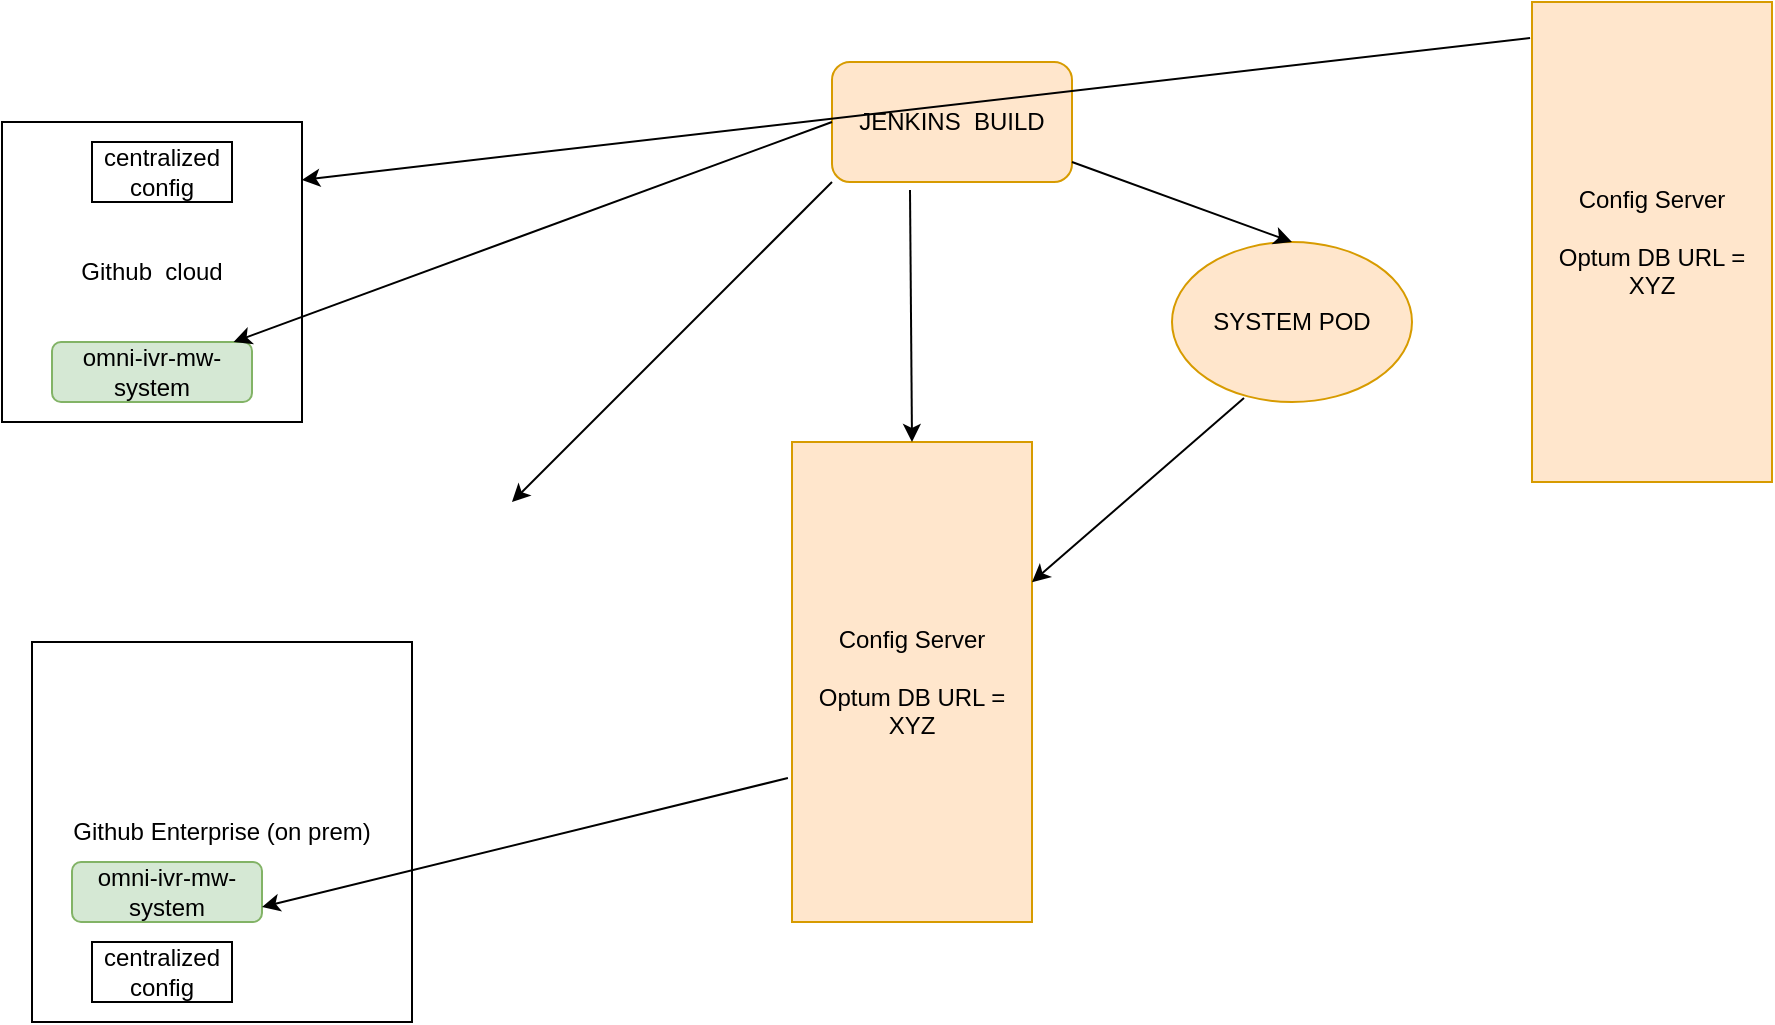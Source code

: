 <mxfile version="21.1.5" type="github">
  <diagram name="Page-1" id="VBKTgEruh5S9xeKgSnHG">
    <mxGraphModel dx="1050" dy="576" grid="1" gridSize="10" guides="1" tooltips="1" connect="1" arrows="1" fold="1" page="1" pageScale="1" pageWidth="827" pageHeight="1169" math="0" shadow="0">
      <root>
        <mxCell id="0" />
        <mxCell id="1" parent="0" />
        <mxCell id="dUjk69qwuX_pwRfW-fi6-1" value="Github&amp;nbsp; cloud" style="whiteSpace=wrap;html=1;aspect=fixed;" parent="1" vertex="1">
          <mxGeometry x="155" y="70" width="150" height="150" as="geometry" />
        </mxCell>
        <mxCell id="dUjk69qwuX_pwRfW-fi6-2" value="Github Enterprise (on prem)" style="whiteSpace=wrap;html=1;aspect=fixed;" parent="1" vertex="1">
          <mxGeometry x="170" y="330" width="190" height="190" as="geometry" />
        </mxCell>
        <mxCell id="dUjk69qwuX_pwRfW-fi6-3" value="omni-ivr-mw-system" style="rounded=1;whiteSpace=wrap;html=1;fillColor=#d5e8d4;strokeColor=#82b366;" parent="1" vertex="1">
          <mxGeometry x="180" y="180" width="100" height="30" as="geometry" />
        </mxCell>
        <mxCell id="dUjk69qwuX_pwRfW-fi6-4" value="omni-ivr-mw-system" style="rounded=1;whiteSpace=wrap;html=1;fillColor=#d5e8d4;strokeColor=#82b366;" parent="1" vertex="1">
          <mxGeometry x="190" y="440" width="95" height="30" as="geometry" />
        </mxCell>
        <mxCell id="dUjk69qwuX_pwRfW-fi6-5" value="&lt;div&gt;Config Server&lt;/div&gt;&lt;div&gt;&lt;br&gt;&lt;/div&gt;&lt;div&gt;Optum DB URL = XYZ&lt;br&gt;&lt;/div&gt;" style="rounded=0;whiteSpace=wrap;html=1;fillColor=#ffe6cc;strokeColor=#d79b00;" parent="1" vertex="1">
          <mxGeometry x="550" y="230" width="120" height="240" as="geometry" />
        </mxCell>
        <mxCell id="dUjk69qwuX_pwRfW-fi6-6" value="JENKINS&amp;nbsp; BUILD" style="rounded=1;whiteSpace=wrap;html=1;fillColor=#ffe6cc;strokeColor=#d79b00;" parent="1" vertex="1">
          <mxGeometry x="570" y="40" width="120" height="60" as="geometry" />
        </mxCell>
        <mxCell id="dUjk69qwuX_pwRfW-fi6-7" value="" style="endArrow=classic;html=1;rounded=0;exitX=0;exitY=0.5;exitDx=0;exitDy=0;" parent="1" source="dUjk69qwuX_pwRfW-fi6-6" target="dUjk69qwuX_pwRfW-fi6-3" edge="1">
          <mxGeometry width="50" height="50" relative="1" as="geometry">
            <mxPoint x="310" y="140" as="sourcePoint" />
            <mxPoint x="400" y="100" as="targetPoint" />
          </mxGeometry>
        </mxCell>
        <mxCell id="dUjk69qwuX_pwRfW-fi6-8" value="" style="endArrow=classic;html=1;rounded=0;entryX=0.5;entryY=0;entryDx=0;entryDy=0;exitX=0.325;exitY=1.067;exitDx=0;exitDy=0;exitPerimeter=0;" parent="1" source="dUjk69qwuX_pwRfW-fi6-6" target="dUjk69qwuX_pwRfW-fi6-5" edge="1">
          <mxGeometry width="50" height="50" relative="1" as="geometry">
            <mxPoint x="570" y="180" as="sourcePoint" />
            <mxPoint x="620" y="130" as="targetPoint" />
          </mxGeometry>
        </mxCell>
        <mxCell id="dUjk69qwuX_pwRfW-fi6-9" value="centralized config" style="rounded=0;whiteSpace=wrap;html=1;" parent="1" vertex="1">
          <mxGeometry x="200" y="480" width="70" height="30" as="geometry" />
        </mxCell>
        <mxCell id="dUjk69qwuX_pwRfW-fi6-10" value="" style="endArrow=classic;html=1;rounded=0;exitX=-0.017;exitY=0.7;exitDx=0;exitDy=0;exitPerimeter=0;entryX=1;entryY=0.75;entryDx=0;entryDy=0;" parent="1" source="dUjk69qwuX_pwRfW-fi6-5" target="dUjk69qwuX_pwRfW-fi6-4" edge="1">
          <mxGeometry width="50" height="50" relative="1" as="geometry">
            <mxPoint x="260" y="550" as="sourcePoint" />
            <mxPoint x="390" y="440" as="targetPoint" />
          </mxGeometry>
        </mxCell>
        <mxCell id="dUjk69qwuX_pwRfW-fi6-12" value="" style="endArrow=classic;html=1;rounded=0;exitX=0;exitY=1;exitDx=0;exitDy=0;" parent="1" source="dUjk69qwuX_pwRfW-fi6-6" edge="1">
          <mxGeometry width="50" height="50" relative="1" as="geometry">
            <mxPoint x="400" y="260" as="sourcePoint" />
            <mxPoint x="410" y="260" as="targetPoint" />
          </mxGeometry>
        </mxCell>
        <mxCell id="dUjk69qwuX_pwRfW-fi6-13" value="SYSTEM POD" style="ellipse;whiteSpace=wrap;html=1;fillColor=#ffe6cc;strokeColor=#d79b00;" parent="1" vertex="1">
          <mxGeometry x="740" y="130" width="120" height="80" as="geometry" />
        </mxCell>
        <mxCell id="dUjk69qwuX_pwRfW-fi6-14" value="" style="endArrow=classic;html=1;rounded=0;entryX=0.5;entryY=0;entryDx=0;entryDy=0;" parent="1" target="dUjk69qwuX_pwRfW-fi6-13" edge="1">
          <mxGeometry width="50" height="50" relative="1" as="geometry">
            <mxPoint x="690" y="90" as="sourcePoint" />
            <mxPoint x="740" y="40" as="targetPoint" />
          </mxGeometry>
        </mxCell>
        <mxCell id="dUjk69qwuX_pwRfW-fi6-15" value="" style="endArrow=classic;html=1;rounded=0;entryX=1;entryY=0.292;entryDx=0;entryDy=0;entryPerimeter=0;exitX=0.3;exitY=0.975;exitDx=0;exitDy=0;exitPerimeter=0;" parent="1" source="dUjk69qwuX_pwRfW-fi6-13" target="dUjk69qwuX_pwRfW-fi6-5" edge="1">
          <mxGeometry width="50" height="50" relative="1" as="geometry">
            <mxPoint x="720" y="300" as="sourcePoint" />
            <mxPoint x="770" y="250" as="targetPoint" />
          </mxGeometry>
        </mxCell>
        <mxCell id="mih49uzUed-wLv68QNSw-1" value="centralized config" style="rounded=0;whiteSpace=wrap;html=1;" vertex="1" parent="1">
          <mxGeometry x="200" y="80" width="70" height="30" as="geometry" />
        </mxCell>
        <mxCell id="mih49uzUed-wLv68QNSw-2" value="&lt;div&gt;Config Server&lt;/div&gt;&lt;div&gt;&lt;br&gt;&lt;/div&gt;&lt;div&gt;Optum DB URL = XYZ&lt;br&gt;&lt;/div&gt;" style="rounded=0;whiteSpace=wrap;html=1;fillColor=#ffe6cc;strokeColor=#d79b00;" vertex="1" parent="1">
          <mxGeometry x="920" y="10" width="120" height="240" as="geometry" />
        </mxCell>
        <mxCell id="mih49uzUed-wLv68QNSw-3" value="" style="endArrow=classic;html=1;rounded=0;entryX=1;entryY=0.193;entryDx=0;entryDy=0;entryPerimeter=0;exitX=-0.008;exitY=0.075;exitDx=0;exitDy=0;exitPerimeter=0;" edge="1" parent="1" source="mih49uzUed-wLv68QNSw-2" target="dUjk69qwuX_pwRfW-fi6-1">
          <mxGeometry width="50" height="50" relative="1" as="geometry">
            <mxPoint x="290" y="150" as="sourcePoint" />
            <mxPoint x="340" y="100" as="targetPoint" />
          </mxGeometry>
        </mxCell>
      </root>
    </mxGraphModel>
  </diagram>
</mxfile>
